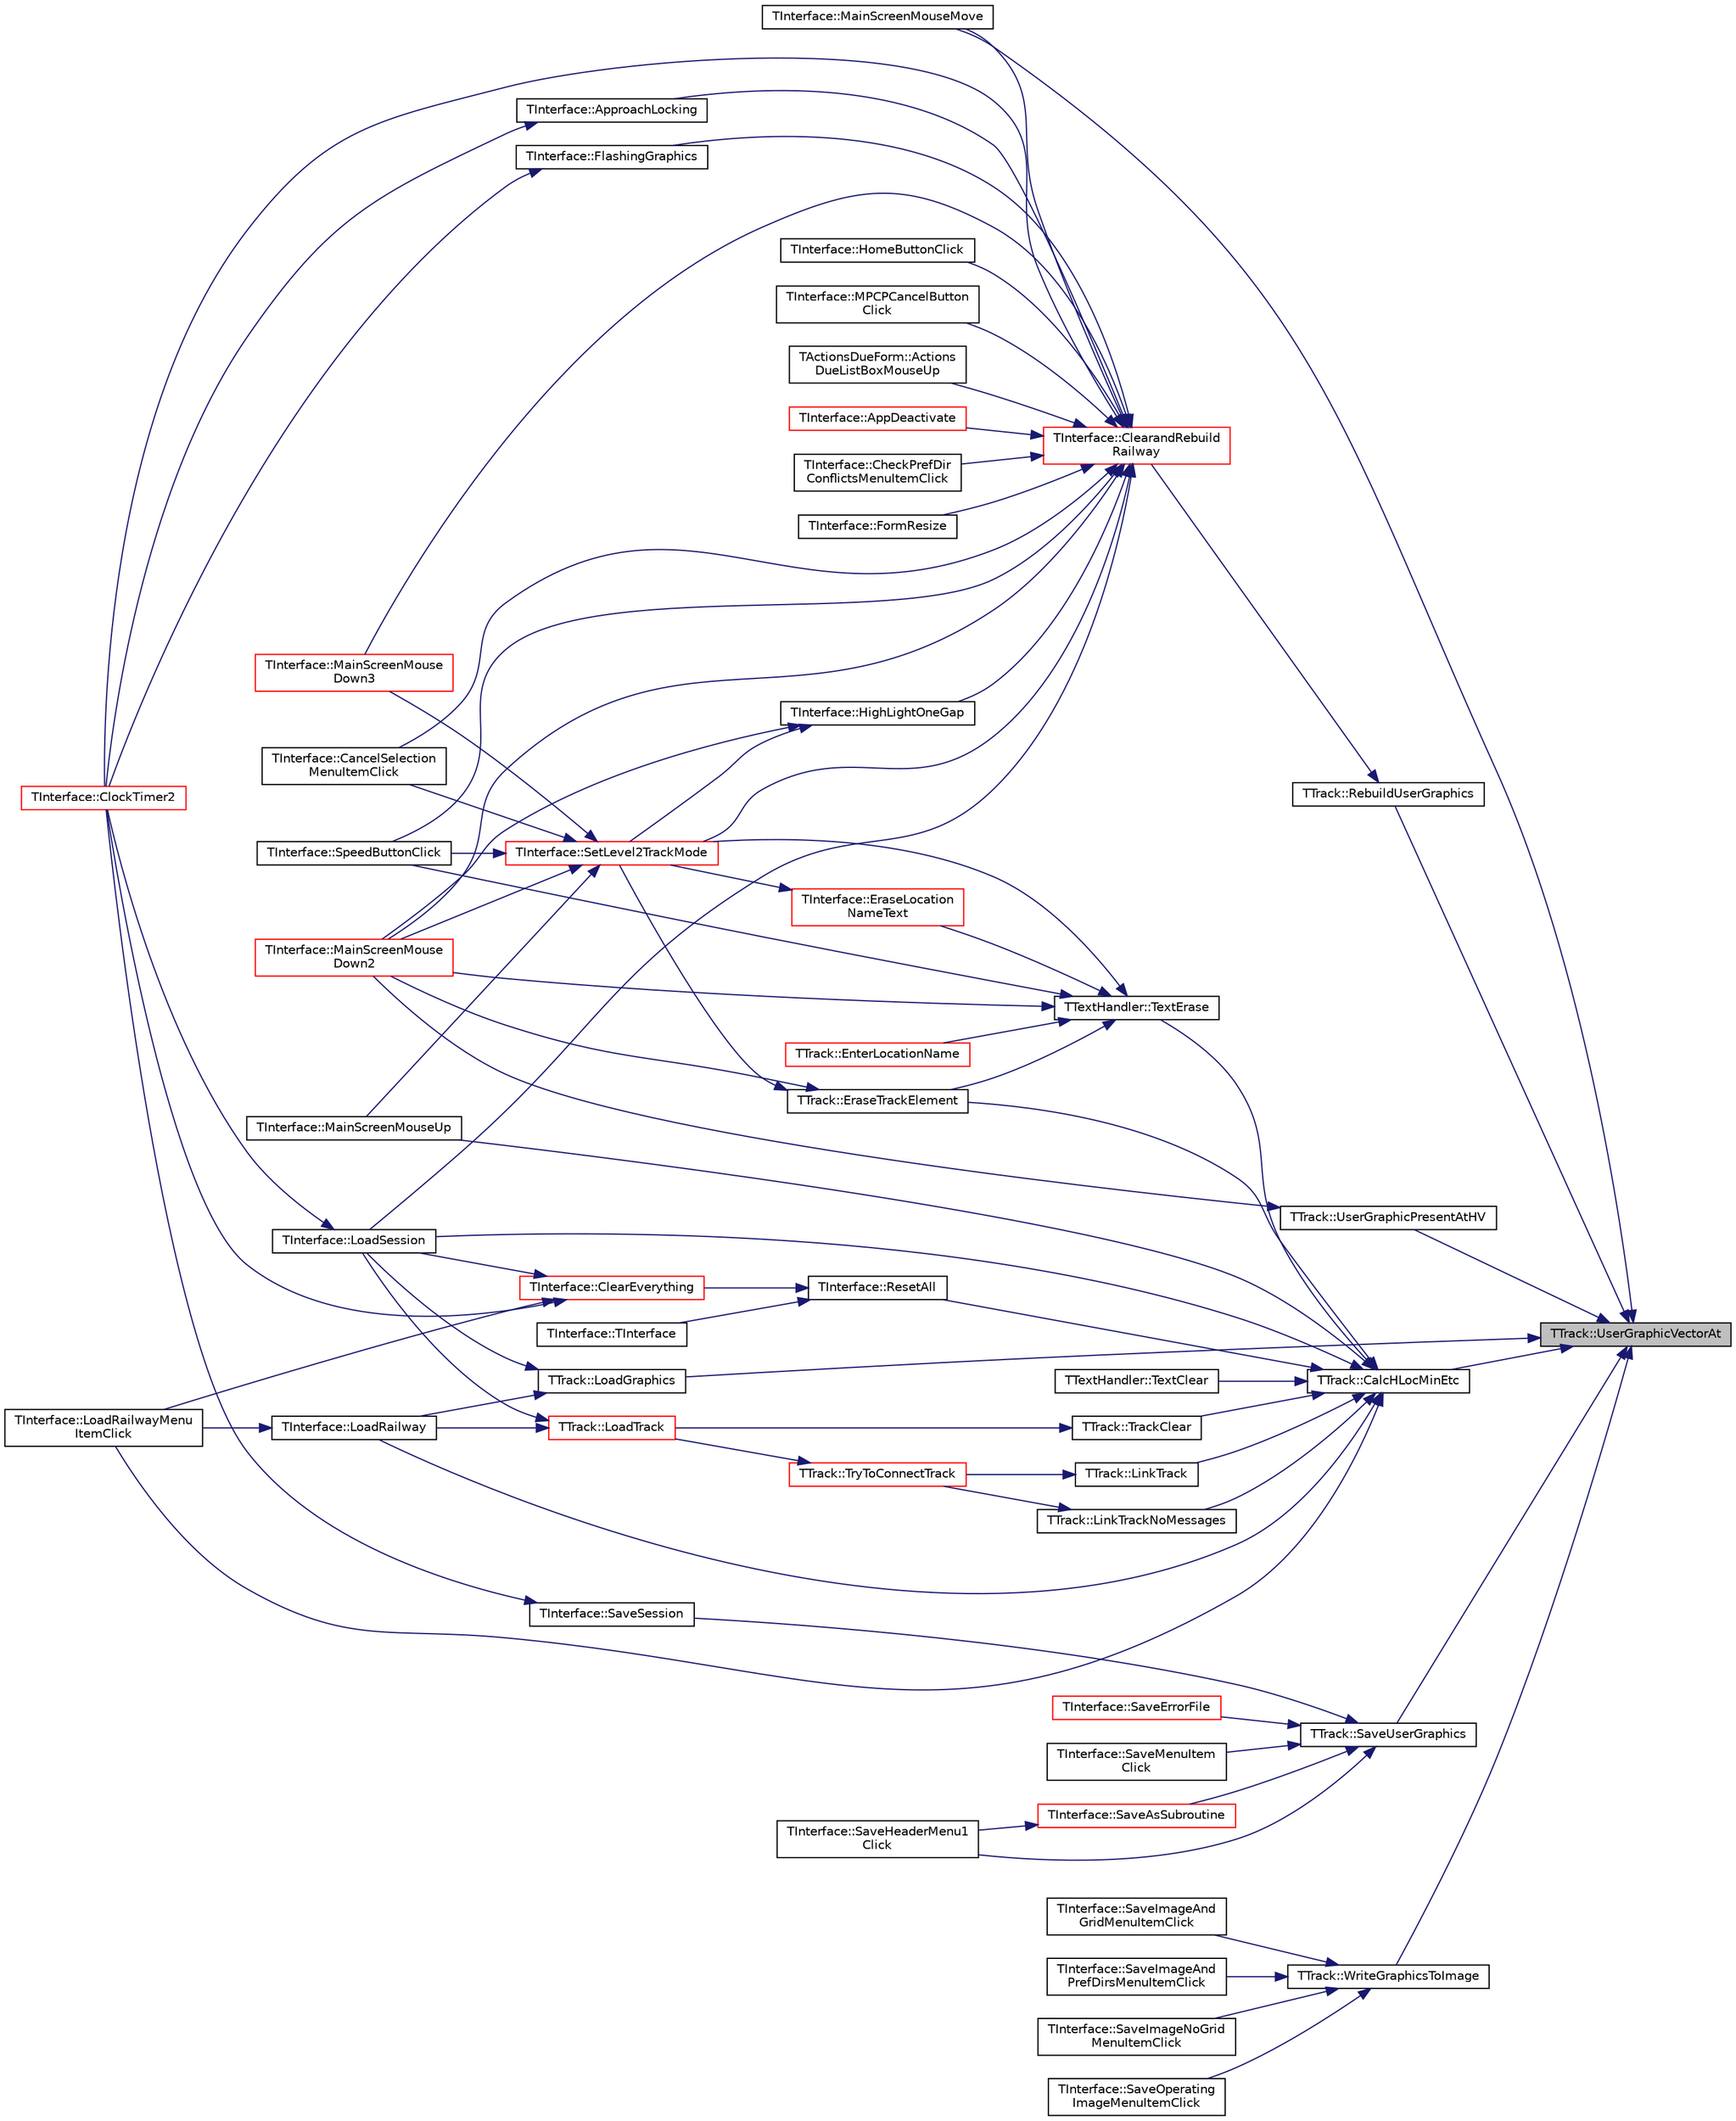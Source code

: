 digraph "TTrack::UserGraphicVectorAt"
{
 // INTERACTIVE_SVG=YES
 // LATEX_PDF_SIZE
  edge [fontname="Helvetica",fontsize="10",labelfontname="Helvetica",labelfontsize="10"];
  node [fontname="Helvetica",fontsize="10",shape=record];
  rankdir="RL";
  Node1 [label="TTrack::UserGraphicVectorAt",height=0.2,width=0.4,color="black", fillcolor="grey75", style="filled", fontcolor="black",tooltip="A range-checked version of UserGraphicVector.at(At)"];
  Node1 -> Node2 [dir="back",color="midnightblue",fontsize="10",style="solid",fontname="Helvetica"];
  Node2 [label="TTrack::CalcHLocMinEtc",height=0.2,width=0.4,color="black", fillcolor="white", style="filled",URL="$class_t_track.html#a20a28eaf0308f7aedcfc78ba9eeadea9",tooltip="Examine TrackVector, InactiveTrackVector and TextVector, and set the values that indicate the extent ..."];
  Node2 -> Node3 [dir="back",color="midnightblue",fontsize="10",style="solid",fontname="Helvetica"];
  Node3 [label="TTrack::EraseTrackElement",height=0.2,width=0.4,color="black", fillcolor="white", style="filled",URL="$class_t_track.html#aa7b58c83ca1743ad3e4607ac0af9c71c",tooltip="Erases all active and inactive track elements at HLocInput & VLocInput from the vectors,..."];
  Node3 -> Node4 [dir="back",color="midnightblue",fontsize="10",style="solid",fontname="Helvetica"];
  Node4 [label="TInterface::MainScreenMouse\lDown2",height=0.2,width=0.4,color="red", fillcolor="white", style="filled",URL="$class_t_interface.html#abf07d5edc1507de381825f17620748b2",tooltip="Called when mouse button clicked in zoom-in mode."];
  Node3 -> Node6 [dir="back",color="midnightblue",fontsize="10",style="solid",fontname="Helvetica"];
  Node6 [label="TInterface::SetLevel2TrackMode",height=0.2,width=0.4,color="red", fillcolor="white", style="filled",URL="$class_t_interface.html#a19ee788122a66d7e97873159bf2e4e4b",tooltip="Sets the Level2TrackMode user mode, using the Level2TrackMode variable to determine the mode."];
  Node6 -> Node9 [dir="back",color="midnightblue",fontsize="10",style="solid",fontname="Helvetica"];
  Node9 [label="TInterface::CancelSelection\lMenuItemClick",height=0.2,width=0.4,color="black", fillcolor="white", style="filled",URL="$class_t_interface.html#a2fb2cd7dbddb7fa689ea994e9ffc10ff",tooltip=" "];
  Node6 -> Node4 [dir="back",color="midnightblue",fontsize="10",style="solid",fontname="Helvetica"];
  Node6 -> Node22 [dir="back",color="midnightblue",fontsize="10",style="solid",fontname="Helvetica"];
  Node22 [label="TInterface::MainScreenMouse\lDown3",height=0.2,width=0.4,color="red", fillcolor="white", style="filled",URL="$class_t_interface.html#a8c96de45b013362b03ad0e8725a7c64b",tooltip="Called when mouse button clicked in zoom-out mode."];
  Node6 -> Node23 [dir="back",color="midnightblue",fontsize="10",style="solid",fontname="Helvetica"];
  Node23 [label="TInterface::MainScreenMouseUp",height=0.2,width=0.4,color="black", fillcolor="white", style="filled",URL="$class_t_interface.html#a03280ee86df28a9a7cf4473cdf7b9f8b",tooltip=" "];
  Node6 -> Node99 [dir="back",color="midnightblue",fontsize="10",style="solid",fontname="Helvetica"];
  Node99 [label="TInterface::SpeedButtonClick",height=0.2,width=0.4,color="black", fillcolor="white", style="filled",URL="$class_t_interface.html#ab1487b7a54ebacf27d7b980c65723d18",tooltip=" "];
  Node2 -> Node108 [dir="back",color="midnightblue",fontsize="10",style="solid",fontname="Helvetica"];
  Node108 [label="TTrack::LinkTrack",height=0.2,width=0.4,color="black", fillcolor="white", style="filled",URL="$class_t_track.html#a17b6095b0c8de0e1493eeebd6d534247",tooltip="Attempt to link the track and return true if successful, if unsuccessful return error flag and positi..."];
  Node108 -> Node109 [dir="back",color="midnightblue",fontsize="10",style="solid",fontname="Helvetica"];
  Node109 [label="TTrack::TryToConnectTrack",height=0.2,width=0.4,color="red", fillcolor="white", style="filled",URL="$class_t_track.html#ac1dc75f1df6278c62f13e23469b80982",tooltip="Handles all tasks associated with track linking, returns true if successful (see also LinkTrack & Lin..."];
  Node109 -> Node110 [dir="back",color="midnightblue",fontsize="10",style="solid",fontname="Helvetica"];
  Node110 [label="TTrack::LoadTrack",height=0.2,width=0.4,color="red", fillcolor="white", style="filled",URL="$class_t_track.html#a09140dd23c45ccd541f056c3dd257c13",tooltip="Load track elements (active & inactive) from the file into the relevant vectors and maps,..."];
  Node110 -> Node67 [dir="back",color="midnightblue",fontsize="10",style="solid",fontname="Helvetica"];
  Node67 [label="TInterface::LoadRailway",height=0.2,width=0.4,color="black", fillcolor="white", style="filled",URL="$class_t_interface.html#a95c3545a30171ca5a08e34c58160079c",tooltip="Load a railway file. The Active elements marker now has a '1' at the end if there are user graphics t..."];
  Node67 -> Node68 [dir="back",color="midnightblue",fontsize="10",style="solid",fontname="Helvetica"];
  Node68 [label="TInterface::LoadRailwayMenu\lItemClick",height=0.2,width=0.4,color="black", fillcolor="white", style="filled",URL="$class_t_interface.html#a96249c7622a9d55541de186483e04d2e",tooltip=" "];
  Node110 -> Node48 [dir="back",color="midnightblue",fontsize="10",style="solid",fontname="Helvetica"];
  Node48 [label="TInterface::LoadSession",height=0.2,width=0.4,color="black", fillcolor="white", style="filled",URL="$class_t_interface.html#a636b1b4bd29f2678a3290ed2d282f1c2",tooltip="Load a session file."];
  Node48 -> Node49 [dir="back",color="midnightblue",fontsize="10",style="solid",fontname="Helvetica"];
  Node49 [label="TInterface::ClockTimer2",height=0.2,width=0.4,color="red", fillcolor="white", style="filled",URL="$class_t_interface.html#a6139ffb52492eb89e5487a8a3cd647b5",tooltip="The main loop, called every clock tick via MasterClockTimer."];
  Node2 -> Node111 [dir="back",color="midnightblue",fontsize="10",style="solid",fontname="Helvetica"];
  Node111 [label="TTrack::LinkTrackNoMessages",height=0.2,width=0.4,color="black", fillcolor="white", style="filled",URL="$class_t_track.html#a42f410832651458a4a34769ef95be51b",tooltip="Attempt to link the track and return true if successful, don't issue any screen messages...."];
  Node111 -> Node109 [dir="back",color="midnightblue",fontsize="10",style="solid",fontname="Helvetica"];
  Node2 -> Node67 [dir="back",color="midnightblue",fontsize="10",style="solid",fontname="Helvetica"];
  Node2 -> Node68 [dir="back",color="midnightblue",fontsize="10",style="solid",fontname="Helvetica"];
  Node2 -> Node48 [dir="back",color="midnightblue",fontsize="10",style="solid",fontname="Helvetica"];
  Node2 -> Node23 [dir="back",color="midnightblue",fontsize="10",style="solid",fontname="Helvetica"];
  Node2 -> Node79 [dir="back",color="midnightblue",fontsize="10",style="solid",fontname="Helvetica"];
  Node79 [label="TInterface::ResetAll",height=0.2,width=0.4,color="black", fillcolor="white", style="filled",URL="$class_t_interface.html#ac5e079dc6f8023485367f6db2e693caa",tooltip="Called during ClearEverything and on startup to reset all major railway data values."];
  Node79 -> Node80 [dir="back",color="midnightblue",fontsize="10",style="solid",fontname="Helvetica"];
  Node80 [label="TInterface::ClearEverything",height=0.2,width=0.4,color="red", fillcolor="white", style="filled",URL="$class_t_interface.html#a686430e962991bc32742399164187b62",tooltip="First check whether a railway file has changed and if so ask user if really wants to close it without..."];
  Node80 -> Node49 [dir="back",color="midnightblue",fontsize="10",style="solid",fontname="Helvetica"];
  Node80 -> Node68 [dir="back",color="midnightblue",fontsize="10",style="solid",fontname="Helvetica"];
  Node80 -> Node48 [dir="back",color="midnightblue",fontsize="10",style="solid",fontname="Helvetica"];
  Node79 -> Node81 [dir="back",color="midnightblue",fontsize="10",style="solid",fontname="Helvetica"];
  Node81 [label="TInterface::TInterface",height=0.2,width=0.4,color="black", fillcolor="white", style="filled",URL="$class_t_interface.html#a0659e748042e378f3e325652c9c2e6d2",tooltip="constructor"];
  Node2 -> Node112 [dir="back",color="midnightblue",fontsize="10",style="solid",fontname="Helvetica"];
  Node112 [label="TTextHandler::TextClear",height=0.2,width=0.4,color="black", fillcolor="white", style="filled",URL="$class_t_text_handler.html#ae50027851479dd0f362a75abad793e7a",tooltip="empties TextVector and sets all offsets back to zero if there is no active or inactive track"];
  Node2 -> Node113 [dir="back",color="midnightblue",fontsize="10",style="solid",fontname="Helvetica"];
  Node113 [label="TTextHandler::TextErase",height=0.2,width=0.4,color="black", fillcolor="white", style="filled",URL="$class_t_text_handler.html#a5741d1b36f1245b55926cb1243046307",tooltip="look for a text item in the vicinity of HPosInput & VPosInput & if TextToErase is null then erase any..."];
  Node113 -> Node114 [dir="back",color="midnightblue",fontsize="10",style="solid",fontname="Helvetica"];
  Node114 [label="TTrack::EnterLocationName",height=0.2,width=0.4,color="red", fillcolor="white", style="filled",URL="$class_t_track.html#a433736aed04f76b3d0c39f0696c3bb18",tooltip="All platform, concourse, footcrossing & non-station named location elements are able to have a Locati..."];
  Node113 -> Node118 [dir="back",color="midnightblue",fontsize="10",style="solid",fontname="Helvetica"];
  Node118 [label="TInterface::EraseLocation\lNameText",height=0.2,width=0.4,color="red", fillcolor="white", style="filled",URL="$class_t_interface.html#a2bb21fd8e1e90095cf68d63a57e938ec",tooltip="Erase a location name (providing it exists in LocationNameMultiMap) from TextVector,..."];
  Node118 -> Node6 [dir="back",color="midnightblue",fontsize="10",style="solid",fontname="Helvetica"];
  Node113 -> Node3 [dir="back",color="midnightblue",fontsize="10",style="solid",fontname="Helvetica"];
  Node113 -> Node4 [dir="back",color="midnightblue",fontsize="10",style="solid",fontname="Helvetica"];
  Node113 -> Node6 [dir="back",color="midnightblue",fontsize="10",style="solid",fontname="Helvetica"];
  Node113 -> Node99 [dir="back",color="midnightblue",fontsize="10",style="solid",fontname="Helvetica"];
  Node2 -> Node119 [dir="back",color="midnightblue",fontsize="10",style="solid",fontname="Helvetica"];
  Node119 [label="TTrack::TrackClear",height=0.2,width=0.4,color="black", fillcolor="white", style="filled",URL="$class_t_track.html#ae6fe537bbd1e56074a358bf2c6233c71",tooltip="Empty the track and inactive track vectors, the corresponding track maps, and LocationNameMultiMap."];
  Node119 -> Node110 [dir="back",color="midnightblue",fontsize="10",style="solid",fontname="Helvetica"];
  Node1 -> Node120 [dir="back",color="midnightblue",fontsize="10",style="solid",fontname="Helvetica"];
  Node120 [label="TTrack::LoadGraphics",height=0.2,width=0.4,color="black", fillcolor="white", style="filled",URL="$class_t_track.html#a989be9c495abc0850c9237a845fa2846",tooltip="new at v2.4.0, load user graphics"];
  Node120 -> Node67 [dir="back",color="midnightblue",fontsize="10",style="solid",fontname="Helvetica"];
  Node120 -> Node48 [dir="back",color="midnightblue",fontsize="10",style="solid",fontname="Helvetica"];
  Node1 -> Node121 [dir="back",color="midnightblue",fontsize="10",style="solid",fontname="Helvetica"];
  Node121 [label="TInterface::MainScreenMouseMove",height=0.2,width=0.4,color="black", fillcolor="white", style="filled",URL="$class_t_interface.html#abb268a3a209bc0d66111540c84345c1b",tooltip=" "];
  Node1 -> Node122 [dir="back",color="midnightblue",fontsize="10",style="solid",fontname="Helvetica"];
  Node122 [label="TTrack::RebuildUserGraphics",height=0.2,width=0.4,color="black", fillcolor="white", style="filled",URL="$class_t_track.html#aab8f4096e7cd62d7afc16c1ef706131c",tooltip="rebuild user graphics"];
  Node122 -> Node123 [dir="back",color="midnightblue",fontsize="10",style="solid",fontname="Helvetica"];
  Node123 [label="TInterface::ClearandRebuild\lRailway",height=0.2,width=0.4,color="red", fillcolor="white", style="filled",URL="$class_t_interface.html#aaa05ac95703a25e1fb4863779854967c",tooltip="< Sets the information panel message for zoom-out or paused modes"];
  Node123 -> Node124 [dir="back",color="midnightblue",fontsize="10",style="solid",fontname="Helvetica"];
  Node124 [label="TActionsDueForm::Actions\lDueListBoxMouseUp",height=0.2,width=0.4,color="black", fillcolor="white", style="filled",URL="$class_t_actions_due_form.html#ac44cd181601f65f5944910f931c5d343",tooltip=" "];
  Node123 -> Node93 [dir="back",color="midnightblue",fontsize="10",style="solid",fontname="Helvetica"];
  Node93 [label="TInterface::AppDeactivate",height=0.2,width=0.4,color="red", fillcolor="white", style="filled",URL="$class_t_interface.html#a75f68c918750c0e007ea7a85d718e2ab",tooltip=" "];
  Node123 -> Node125 [dir="back",color="midnightblue",fontsize="10",style="solid",fontname="Helvetica"];
  Node125 [label="TInterface::ApproachLocking",height=0.2,width=0.4,color="black", fillcolor="white", style="filled",URL="$class_t_interface.html#a0a89df44c20c9e2c096e66e2950c79a6",tooltip="Function that deals with approach locking during ClockTimer2 function."];
  Node125 -> Node49 [dir="back",color="midnightblue",fontsize="10",style="solid",fontname="Helvetica"];
  Node123 -> Node9 [dir="back",color="midnightblue",fontsize="10",style="solid",fontname="Helvetica"];
  Node123 -> Node126 [dir="back",color="midnightblue",fontsize="10",style="solid",fontname="Helvetica"];
  Node126 [label="TInterface::CheckPrefDir\lConflictsMenuItemClick",height=0.2,width=0.4,color="black", fillcolor="white", style="filled",URL="$class_t_interface.html#ac41a9993a63b3b5b6a8acb30e8f606f5",tooltip=" "];
  Node123 -> Node49 [dir="back",color="midnightblue",fontsize="10",style="solid",fontname="Helvetica"];
  Node123 -> Node127 [dir="back",color="midnightblue",fontsize="10",style="solid",fontname="Helvetica"];
  Node127 [label="TInterface::FlashingGraphics",height=0.2,width=0.4,color="black", fillcolor="white", style="filled",URL="$class_t_interface.html#a7e6535742855a19cb3e35b1711a7ab59",tooltip="Deal with any warning graphics that need to flash (call on, signal stop, crash etc),..."];
  Node127 -> Node49 [dir="back",color="midnightblue",fontsize="10",style="solid",fontname="Helvetica"];
  Node123 -> Node128 [dir="back",color="midnightblue",fontsize="10",style="solid",fontname="Helvetica"];
  Node128 [label="TInterface::FormResize",height=0.2,width=0.4,color="black", fillcolor="white", style="filled",URL="$class_t_interface.html#a3fe9878a003d343a06f09c8f421e5a3b",tooltip=" "];
  Node123 -> Node129 [dir="back",color="midnightblue",fontsize="10",style="solid",fontname="Helvetica"];
  Node129 [label="TInterface::HighLightOneGap",height=0.2,width=0.4,color="black", fillcolor="white", style="filled",URL="$class_t_interface.html#a44bce128da0e5ae552031e39552d0c39",tooltip="Called during gap setting to mark a gap with a red ellipse and ask user to select the corresponding g..."];
  Node129 -> Node4 [dir="back",color="midnightblue",fontsize="10",style="solid",fontname="Helvetica"];
  Node129 -> Node6 [dir="back",color="midnightblue",fontsize="10",style="solid",fontname="Helvetica"];
  Node123 -> Node130 [dir="back",color="midnightblue",fontsize="10",style="solid",fontname="Helvetica"];
  Node130 [label="TInterface::HomeButtonClick",height=0.2,width=0.4,color="black", fillcolor="white", style="filled",URL="$class_t_interface.html#a19e64ee6952b0fd3c260eb05c14a34c8",tooltip=" "];
  Node123 -> Node48 [dir="back",color="midnightblue",fontsize="10",style="solid",fontname="Helvetica"];
  Node123 -> Node4 [dir="back",color="midnightblue",fontsize="10",style="solid",fontname="Helvetica"];
  Node123 -> Node22 [dir="back",color="midnightblue",fontsize="10",style="solid",fontname="Helvetica"];
  Node123 -> Node121 [dir="back",color="midnightblue",fontsize="10",style="solid",fontname="Helvetica"];
  Node123 -> Node131 [dir="back",color="midnightblue",fontsize="10",style="solid",fontname="Helvetica"];
  Node131 [label="TInterface::MPCPCancelButton\lClick",height=0.2,width=0.4,color="black", fillcolor="white", style="filled",URL="$class_t_interface.html#acbfe5d5234713c3537cc5ca3ef17bda6",tooltip=" "];
  Node123 -> Node6 [dir="back",color="midnightblue",fontsize="10",style="solid",fontname="Helvetica"];
  Node123 -> Node99 [dir="back",color="midnightblue",fontsize="10",style="solid",fontname="Helvetica"];
  Node1 -> Node139 [dir="back",color="midnightblue",fontsize="10",style="solid",fontname="Helvetica"];
  Node139 [label="TTrack::SaveUserGraphics",height=0.2,width=0.4,color="black", fillcolor="white", style="filled",URL="$class_t_track.html#aa8b9c4770d989c047f7122844132dadc",tooltip="save graphics"];
  Node139 -> Node83 [dir="back",color="midnightblue",fontsize="10",style="solid",fontname="Helvetica"];
  Node83 [label="TInterface::SaveAsSubroutine",height=0.2,width=0.4,color="red", fillcolor="white", style="filled",URL="$class_t_interface.html#a1b3189e6a50555f5952652d12b978e57",tooltip="Used to save a railway when not already saved - e.g. when not already named or when the 'Save as' men..."];
  Node83 -> Node85 [dir="back",color="midnightblue",fontsize="10",style="solid",fontname="Helvetica"];
  Node85 [label="TInterface::SaveHeaderMenu1\lClick",height=0.2,width=0.4,color="black", fillcolor="white", style="filled",URL="$class_t_interface.html#a4f373f26e99a3dc0bc7effc71ca25dc0",tooltip=" "];
  Node139 -> Node140 [dir="back",color="midnightblue",fontsize="10",style="solid",fontname="Helvetica"];
  Node140 [label="TInterface::SaveErrorFile",height=0.2,width=0.4,color="red", fillcolor="white", style="filled",URL="$class_t_interface.html#a0109f801142d4fa3becae22e23b84163",tooltip="Save the error log after an error has been thrown - no need for a caller."];
  Node139 -> Node85 [dir="back",color="midnightblue",fontsize="10",style="solid",fontname="Helvetica"];
  Node139 -> Node86 [dir="back",color="midnightblue",fontsize="10",style="solid",fontname="Helvetica"];
  Node86 [label="TInterface::SaveMenuItem\lClick",height=0.2,width=0.4,color="black", fillcolor="white", style="filled",URL="$class_t_interface.html#a7699c9c408064623d335d3452b60f289",tooltip=" "];
  Node139 -> Node228 [dir="back",color="midnightblue",fontsize="10",style="solid",fontname="Helvetica"];
  Node228 [label="TInterface::SaveSession",height=0.2,width=0.4,color="black", fillcolor="white", style="filled",URL="$class_t_interface.html#a3362cfff4fa746fdb4871fe9d6c5ba25",tooltip="Save a session file - see LoadSession for details of additions to the session file."];
  Node228 -> Node49 [dir="back",color="midnightblue",fontsize="10",style="solid",fontname="Helvetica"];
  Node1 -> Node229 [dir="back",color="midnightblue",fontsize="10",style="solid",fontname="Helvetica"];
  Node229 [label="TTrack::UserGraphicPresentAtHV",height=0.2,width=0.4,color="black", fillcolor="white", style="filled",URL="$class_t_track.html#a3357a5be2b8385f1adf9a32cc5b80955",tooltip="checks if a user graphic present"];
  Node229 -> Node4 [dir="back",color="midnightblue",fontsize="10",style="solid",fontname="Helvetica"];
  Node1 -> Node230 [dir="back",color="midnightblue",fontsize="10",style="solid",fontname="Helvetica"];
  Node230 [label="TTrack::WriteGraphicsToImage",height=0.2,width=0.4,color="black", fillcolor="white", style="filled",URL="$class_t_track.html#a344403558e6e8c931b0fe615f930081b",tooltip="Called by SaveImageNoGridMenuItemClick, SaveImageAndGridMenuItemClick amd SaveImageAndPrefDirsMenuIte..."];
  Node230 -> Node231 [dir="back",color="midnightblue",fontsize="10",style="solid",fontname="Helvetica"];
  Node231 [label="TInterface::SaveImageAnd\lGridMenuItemClick",height=0.2,width=0.4,color="black", fillcolor="white", style="filled",URL="$class_t_interface.html#a14d8976ee13c85f12eab634de845baf1",tooltip=" "];
  Node230 -> Node232 [dir="back",color="midnightblue",fontsize="10",style="solid",fontname="Helvetica"];
  Node232 [label="TInterface::SaveImageAnd\lPrefDirsMenuItemClick",height=0.2,width=0.4,color="black", fillcolor="white", style="filled",URL="$class_t_interface.html#ab73377784e302350bcc4f1fed4f8d90a",tooltip=" "];
  Node230 -> Node233 [dir="back",color="midnightblue",fontsize="10",style="solid",fontname="Helvetica"];
  Node233 [label="TInterface::SaveImageNoGrid\lMenuItemClick",height=0.2,width=0.4,color="black", fillcolor="white", style="filled",URL="$class_t_interface.html#a69b645fe4cc36d0bea7de3fca553bd6a",tooltip=" "];
  Node230 -> Node234 [dir="back",color="midnightblue",fontsize="10",style="solid",fontname="Helvetica"];
  Node234 [label="TInterface::SaveOperating\lImageMenuItemClick",height=0.2,width=0.4,color="black", fillcolor="white", style="filled",URL="$class_t_interface.html#a4d75015545313004ffd5022c020f4edf",tooltip=" "];
}
